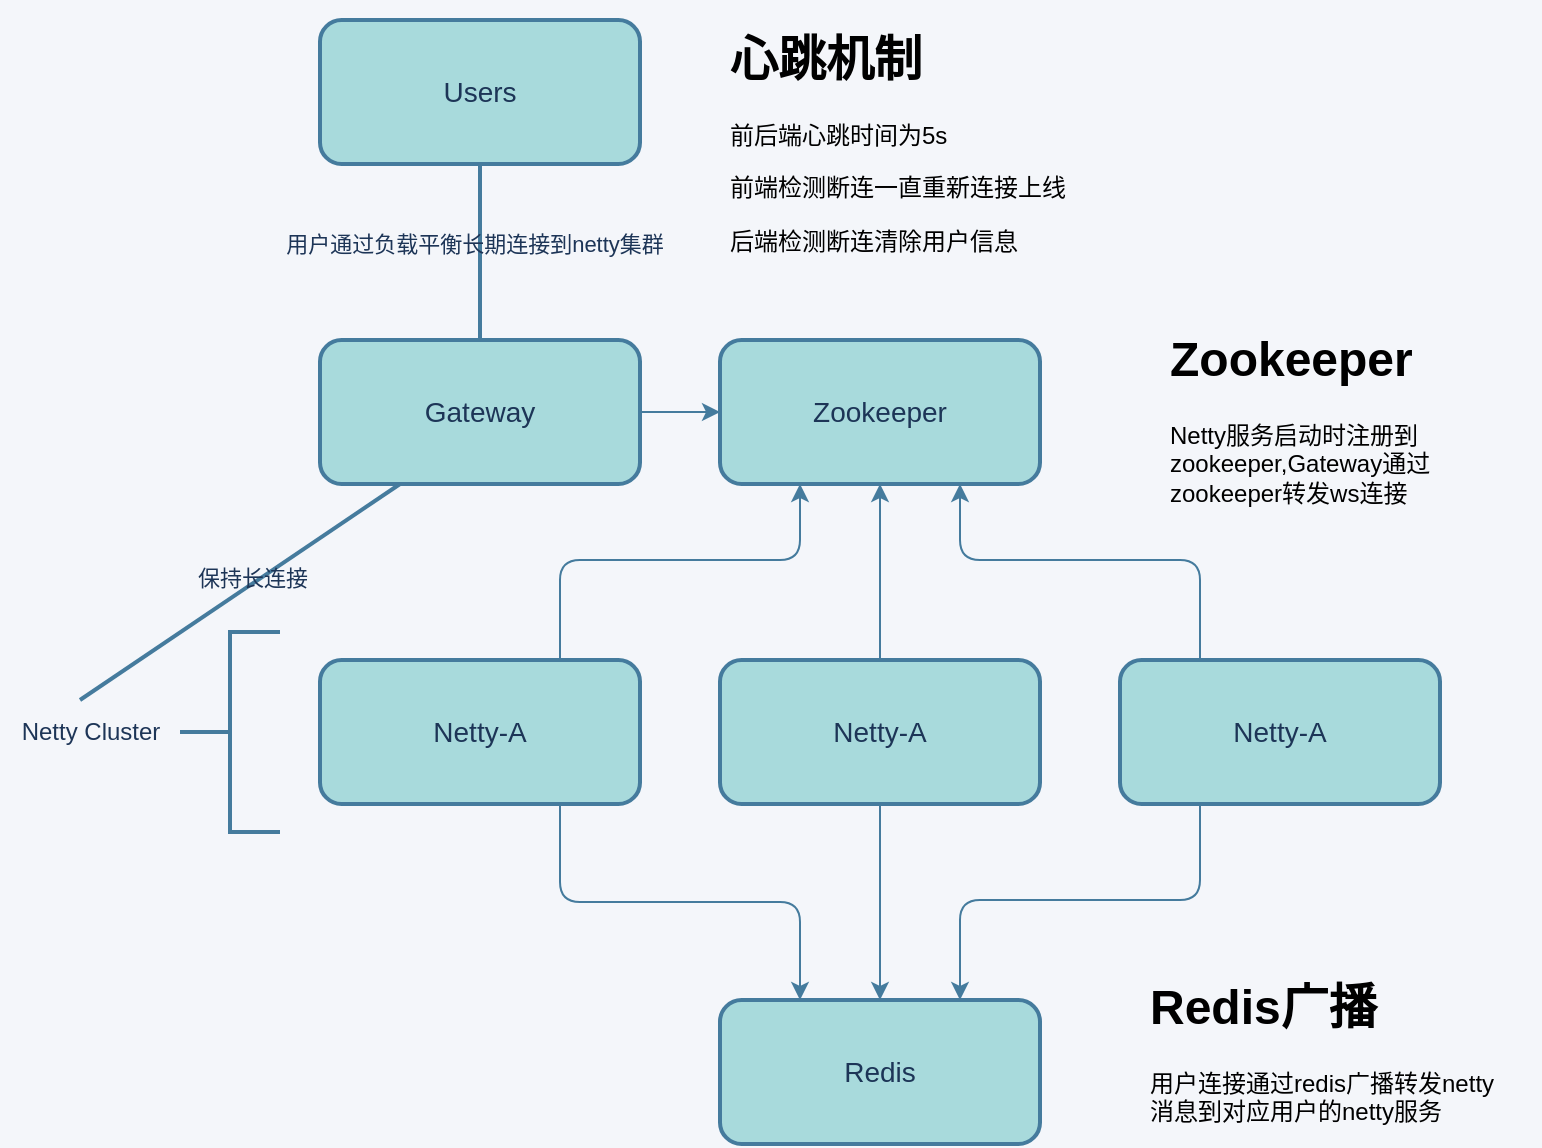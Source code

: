 <mxfile version="21.5.0" type="github">
  <diagram name="第 1 页" id="-yJ7dZR6ZEG5t212Vwaz">
    <mxGraphModel dx="2261" dy="828" grid="1" gridSize="10" guides="1" tooltips="1" connect="1" arrows="1" fold="1" page="1" pageScale="1" pageWidth="827" pageHeight="1169" background="#F4F6FA" math="0" shadow="0">
      <root>
        <mxCell id="0" />
        <mxCell id="1" parent="0" />
        <mxCell id="_0orbBe_WSjpQMd9QpF7-1" style="edgeStyle=orthogonalEdgeStyle;rounded=1;orthogonalLoop=1;jettySize=auto;html=1;exitX=0.75;exitY=1;exitDx=0;exitDy=0;entryX=0.25;entryY=0;entryDx=0;entryDy=0;labelBackgroundColor=none;fontColor=default;strokeColor=#457B9D;" parent="1" source="_0orbBe_WSjpQMd9QpF7-9" target="_0orbBe_WSjpQMd9QpF7-13" edge="1">
          <mxGeometry relative="1" as="geometry" />
        </mxCell>
        <mxCell id="_0orbBe_WSjpQMd9QpF7-2" style="edgeStyle=orthogonalEdgeStyle;rounded=1;orthogonalLoop=1;jettySize=auto;html=1;exitX=1;exitY=0.5;exitDx=0;exitDy=0;entryX=0;entryY=0.5;entryDx=0;entryDy=0;labelBackgroundColor=none;fontColor=default;strokeColor=#457B9D;" parent="1" source="_0orbBe_WSjpQMd9QpF7-3" target="_0orbBe_WSjpQMd9QpF7-4" edge="1">
          <mxGeometry relative="1" as="geometry" />
        </mxCell>
        <mxCell id="_0orbBe_WSjpQMd9QpF7-3" value="&lt;font style=&quot;vertical-align: inherit&quot;&gt;&lt;font style=&quot;vertical-align: inherit&quot;&gt;Gateway&lt;/font&gt;&lt;/font&gt;" style="fontSize=14;spacingLeft=10;spacingRight=10;zwfType=basicShape;rounded=1;strokeWidth=2;whiteSpace=wrap;html=1;labelBackgroundColor=none;fillColor=#A8DADC;strokeColor=#457B9D;fontColor=#1D3557;" parent="1" vertex="1">
          <mxGeometry x="-190" y="330" width="160" height="72" as="geometry" />
        </mxCell>
        <mxCell id="_0orbBe_WSjpQMd9QpF7-4" value="&lt;font style=&quot;vertical-align: inherit&quot;&gt;&lt;font style=&quot;vertical-align: inherit&quot;&gt;&lt;font style=&quot;vertical-align: inherit&quot;&gt;&lt;font style=&quot;vertical-align: inherit&quot;&gt;Zookeeper&lt;/font&gt;&lt;/font&gt;&lt;/font&gt;&lt;/font&gt;" style="fontSize=14;zwfType=basicShape;rounded=1;strokeWidth=2;whiteSpace=wrap;html=1;labelBackgroundColor=none;fillColor=#A8DADC;strokeColor=#457B9D;fontColor=#1D3557;" parent="1" vertex="1">
          <mxGeometry x="10" y="330" width="160" height="72" as="geometry" />
        </mxCell>
        <mxCell id="_0orbBe_WSjpQMd9QpF7-5" style="edgeStyle=orthogonalEdgeStyle;rounded=1;orthogonalLoop=1;jettySize=auto;html=1;exitX=0.5;exitY=1;exitDx=0;exitDy=0;entryX=0.5;entryY=0;entryDx=0;entryDy=0;labelBackgroundColor=none;fontColor=default;strokeColor=#457B9D;" parent="1" source="_0orbBe_WSjpQMd9QpF7-7" target="_0orbBe_WSjpQMd9QpF7-13" edge="1">
          <mxGeometry relative="1" as="geometry" />
        </mxCell>
        <mxCell id="_0orbBe_WSjpQMd9QpF7-6" style="edgeStyle=orthogonalEdgeStyle;rounded=1;orthogonalLoop=1;jettySize=auto;html=1;exitX=0.5;exitY=0;exitDx=0;exitDy=0;entryX=0.5;entryY=1;entryDx=0;entryDy=0;labelBackgroundColor=none;fontColor=default;strokeColor=#457B9D;" parent="1" source="_0orbBe_WSjpQMd9QpF7-7" target="_0orbBe_WSjpQMd9QpF7-4" edge="1">
          <mxGeometry relative="1" as="geometry" />
        </mxCell>
        <mxCell id="_0orbBe_WSjpQMd9QpF7-7" value="&lt;font style=&quot;vertical-align: inherit&quot;&gt;&lt;font style=&quot;vertical-align: inherit&quot;&gt;&lt;font style=&quot;vertical-align: inherit&quot;&gt;&lt;font style=&quot;vertical-align: inherit&quot;&gt;&lt;font style=&quot;vertical-align: inherit&quot;&gt;&lt;font style=&quot;vertical-align: inherit&quot;&gt;Netty-A&lt;/font&gt;&lt;/font&gt;&lt;/font&gt;&lt;/font&gt;&lt;/font&gt;&lt;/font&gt;" style="fontSize=14;zwfType=basicShape;rounded=1;strokeWidth=2;whiteSpace=wrap;html=1;labelBackgroundColor=none;fillColor=#A8DADC;strokeColor=#457B9D;fontColor=#1D3557;" parent="1" vertex="1">
          <mxGeometry x="10" y="490" width="160" height="72" as="geometry" />
        </mxCell>
        <mxCell id="_0orbBe_WSjpQMd9QpF7-8" style="edgeStyle=orthogonalEdgeStyle;rounded=1;orthogonalLoop=1;jettySize=auto;html=1;exitX=0.75;exitY=0;exitDx=0;exitDy=0;entryX=0.25;entryY=1;entryDx=0;entryDy=0;labelBackgroundColor=none;fontColor=default;strokeColor=#457B9D;" parent="1" source="_0orbBe_WSjpQMd9QpF7-9" target="_0orbBe_WSjpQMd9QpF7-4" edge="1">
          <mxGeometry relative="1" as="geometry">
            <Array as="points">
              <mxPoint x="-70" y="440" />
              <mxPoint x="50" y="440" />
            </Array>
          </mxGeometry>
        </mxCell>
        <mxCell id="_0orbBe_WSjpQMd9QpF7-9" value="&lt;font style=&quot;vertical-align: inherit&quot;&gt;&lt;font style=&quot;vertical-align: inherit&quot;&gt;&lt;font style=&quot;vertical-align: inherit&quot;&gt;&lt;font style=&quot;vertical-align: inherit&quot;&gt;&lt;font style=&quot;vertical-align: inherit&quot;&gt;&lt;font style=&quot;vertical-align: inherit&quot;&gt;Netty-A&lt;/font&gt;&lt;/font&gt;&lt;/font&gt;&lt;/font&gt;&lt;/font&gt;&lt;/font&gt;" style="fontSize=14;zwfType=basicShape;rounded=1;strokeWidth=2;whiteSpace=wrap;html=1;labelBackgroundColor=none;fillColor=#A8DADC;strokeColor=#457B9D;fontColor=#1D3557;" parent="1" vertex="1">
          <mxGeometry x="-190" y="490" width="160" height="72" as="geometry" />
        </mxCell>
        <mxCell id="_0orbBe_WSjpQMd9QpF7-10" style="edgeStyle=orthogonalEdgeStyle;rounded=1;orthogonalLoop=1;jettySize=auto;html=1;exitX=0.25;exitY=1;exitDx=0;exitDy=0;entryX=0.75;entryY=0;entryDx=0;entryDy=0;labelBackgroundColor=none;fontColor=default;strokeColor=#457B9D;" parent="1" source="_0orbBe_WSjpQMd9QpF7-12" target="_0orbBe_WSjpQMd9QpF7-13" edge="1">
          <mxGeometry relative="1" as="geometry">
            <Array as="points">
              <mxPoint x="250" y="610" />
              <mxPoint x="130" y="610" />
            </Array>
          </mxGeometry>
        </mxCell>
        <mxCell id="_0orbBe_WSjpQMd9QpF7-11" style="edgeStyle=orthogonalEdgeStyle;rounded=1;orthogonalLoop=1;jettySize=auto;html=1;exitX=0.25;exitY=0;exitDx=0;exitDy=0;entryX=0.75;entryY=1;entryDx=0;entryDy=0;labelBackgroundColor=none;fontColor=default;strokeColor=#457B9D;" parent="1" source="_0orbBe_WSjpQMd9QpF7-12" target="_0orbBe_WSjpQMd9QpF7-4" edge="1">
          <mxGeometry relative="1" as="geometry">
            <Array as="points">
              <mxPoint x="250" y="440" />
              <mxPoint x="130" y="440" />
            </Array>
          </mxGeometry>
        </mxCell>
        <mxCell id="_0orbBe_WSjpQMd9QpF7-12" value="&lt;font style=&quot;vertical-align: inherit&quot;&gt;&lt;font style=&quot;vertical-align: inherit&quot;&gt;&lt;font style=&quot;vertical-align: inherit&quot;&gt;&lt;font style=&quot;vertical-align: inherit&quot;&gt;&lt;font style=&quot;vertical-align: inherit&quot;&gt;&lt;font style=&quot;vertical-align: inherit&quot;&gt;Netty-A&lt;/font&gt;&lt;/font&gt;&lt;/font&gt;&lt;/font&gt;&lt;/font&gt;&lt;/font&gt;" style="fontSize=14;zwfType=basicShape;rounded=1;strokeWidth=2;whiteSpace=wrap;html=1;labelBackgroundColor=none;fillColor=#A8DADC;strokeColor=#457B9D;fontColor=#1D3557;" parent="1" vertex="1">
          <mxGeometry x="210" y="490" width="160" height="72" as="geometry" />
        </mxCell>
        <mxCell id="_0orbBe_WSjpQMd9QpF7-13" value="&lt;font style=&quot;vertical-align: inherit&quot;&gt;&lt;font style=&quot;vertical-align: inherit&quot;&gt;Redis&lt;/font&gt;&lt;/font&gt;" style="fontSize=14;zwfType=basicShape;rounded=1;strokeWidth=2;whiteSpace=wrap;html=1;labelBackgroundColor=none;fillColor=#A8DADC;strokeColor=#457B9D;fontColor=#1D3557;" parent="1" vertex="1">
          <mxGeometry x="10" y="660" width="160" height="72" as="geometry" />
        </mxCell>
        <mxCell id="_0orbBe_WSjpQMd9QpF7-15" value="" style="spacingLeft=10;spacingRight=10;zwfType=line;endArrow=none;html=1;startSize=14;endSize=14;strokeLinecap=round;sourcePerimeterSpacing=8;targetPerimeterSpacing=8;strokeWidth=2;entryX=0.25;entryY=1;entryDx=0;entryDy=0;labelBackgroundColor=none;fontColor=default;strokeColor=#457B9D;rounded=1;" parent="1" target="_0orbBe_WSjpQMd9QpF7-3" edge="1">
          <mxGeometry width="160" height="10" relative="1" as="geometry">
            <mxPoint x="-310" y="510" as="sourcePoint" />
            <mxPoint x="-200" y="366" as="targetPoint" />
          </mxGeometry>
        </mxCell>
        <mxCell id="_0orbBe_WSjpQMd9QpF7-16" value="保持长连接" style="edgeLabel;html=1;align=center;verticalAlign=middle;resizable=0;points=[];labelBackgroundColor=none;fontColor=#1D3557;rounded=1;" parent="_0orbBe_WSjpQMd9QpF7-15" vertex="1" connectable="0">
          <mxGeometry x="0.095" y="3" relative="1" as="geometry">
            <mxPoint as="offset" />
          </mxGeometry>
        </mxCell>
        <mxCell id="_0orbBe_WSjpQMd9QpF7-17" value="" style="spacingLeft=10;spacingRight=10;zwfType=line;endArrow=none;html=1;startSize=14;endSize=14;strokeLinecap=round;sourcePerimeterSpacing=8;targetPerimeterSpacing=8;strokeWidth=2;entryX=0.5;entryY=1;entryDx=0;entryDy=0;entryPerimeter=0;exitX=0.5;exitY=0;exitDx=0;exitDy=0;labelBackgroundColor=none;fontColor=default;strokeColor=#457B9D;rounded=1;" parent="1" source="_0orbBe_WSjpQMd9QpF7-3" target="_0orbBe_WSjpQMd9QpF7-19" edge="1">
          <mxGeometry width="160" height="10" relative="1" as="geometry">
            <mxPoint x="-120" y="320" as="sourcePoint" />
            <mxPoint x="-190" y="190" as="targetPoint" />
          </mxGeometry>
        </mxCell>
        <mxCell id="_0orbBe_WSjpQMd9QpF7-18" value="用户通过负载平衡长期连接到netty集群" style="edgeLabel;html=1;align=center;verticalAlign=middle;resizable=0;points=[];labelBackgroundColor=none;fontColor=#1D3557;rounded=1;" parent="_0orbBe_WSjpQMd9QpF7-17" vertex="1" connectable="0">
          <mxGeometry x="0.095" y="3" relative="1" as="geometry">
            <mxPoint as="offset" />
          </mxGeometry>
        </mxCell>
        <mxCell id="_0orbBe_WSjpQMd9QpF7-19" value="Users" style="fontSize=14;spacingLeft=10;spacingRight=10;zwfType=basicShape;strokeWidth=2;html=1;shape=mxgraph.flowchart.alternate-process;whiteSpace=wrap;html=1;labelBackgroundColor=none;fillColor=#A8DADC;strokeColor=#457B9D;fontColor=#1D3557;rounded=1;" parent="1" vertex="1">
          <mxGeometry x="-190" y="170" width="160" height="72" as="geometry" />
        </mxCell>
        <mxCell id="_0orbBe_WSjpQMd9QpF7-20" value="" style="strokeWidth=2;html=1;shape=mxgraph.flowchart.annotation_2;align=left;labelPosition=right;pointerEvents=1;labelBackgroundColor=none;fillColor=#A8DADC;strokeColor=#457B9D;fontColor=#1D3557;rounded=1;" parent="1" vertex="1">
          <mxGeometry x="-260" y="476" width="50" height="100" as="geometry" />
        </mxCell>
        <mxCell id="_0orbBe_WSjpQMd9QpF7-21" value="Netty Cluster" style="text;html=1;align=center;verticalAlign=middle;resizable=0;points=[];autosize=1;strokeColor=none;fillColor=none;labelBackgroundColor=none;fontColor=#1D3557;rounded=1;" parent="1" vertex="1">
          <mxGeometry x="-350" y="511" width="90" height="30" as="geometry" />
        </mxCell>
        <mxCell id="0EbLaSeZ9V6MjkvX8Anf-1" value="&lt;h1&gt;心跳机制&lt;/h1&gt;&lt;p&gt;前后端心跳时间为5s&lt;/p&gt;&lt;p&gt;前端检测断连一直重新连接上线&lt;/p&gt;&lt;p&gt;后端检测断连清除用户信息&lt;/p&gt;" style="text;html=1;strokeColor=none;fillColor=none;spacing=5;spacingTop=-20;whiteSpace=wrap;overflow=hidden;rounded=0;glass=0;" vertex="1" parent="1">
          <mxGeometry x="10" y="170" width="190" height="130" as="geometry" />
        </mxCell>
        <mxCell id="0EbLaSeZ9V6MjkvX8Anf-3" value="&lt;h1&gt;Redis广播&lt;/h1&gt;&lt;p&gt;用户连接通过redis广播转发netty消息到对应用户的netty服务&lt;/p&gt;" style="text;html=1;strokeColor=none;fillColor=none;spacing=5;spacingTop=-20;whiteSpace=wrap;overflow=hidden;rounded=0;" vertex="1" parent="1">
          <mxGeometry x="220" y="644" width="190" height="88" as="geometry" />
        </mxCell>
        <mxCell id="0EbLaSeZ9V6MjkvX8Anf-4" value="&lt;h1&gt;Zookeeper&lt;/h1&gt;&lt;p&gt;Netty服务启动时注册到zookeeper,Gateway通过zookeeper转发ws连接&lt;/p&gt;" style="text;html=1;strokeColor=none;fillColor=none;spacing=5;spacingTop=-20;whiteSpace=wrap;overflow=hidden;rounded=0;" vertex="1" parent="1">
          <mxGeometry x="230" y="320" width="190" height="120" as="geometry" />
        </mxCell>
      </root>
    </mxGraphModel>
  </diagram>
</mxfile>
